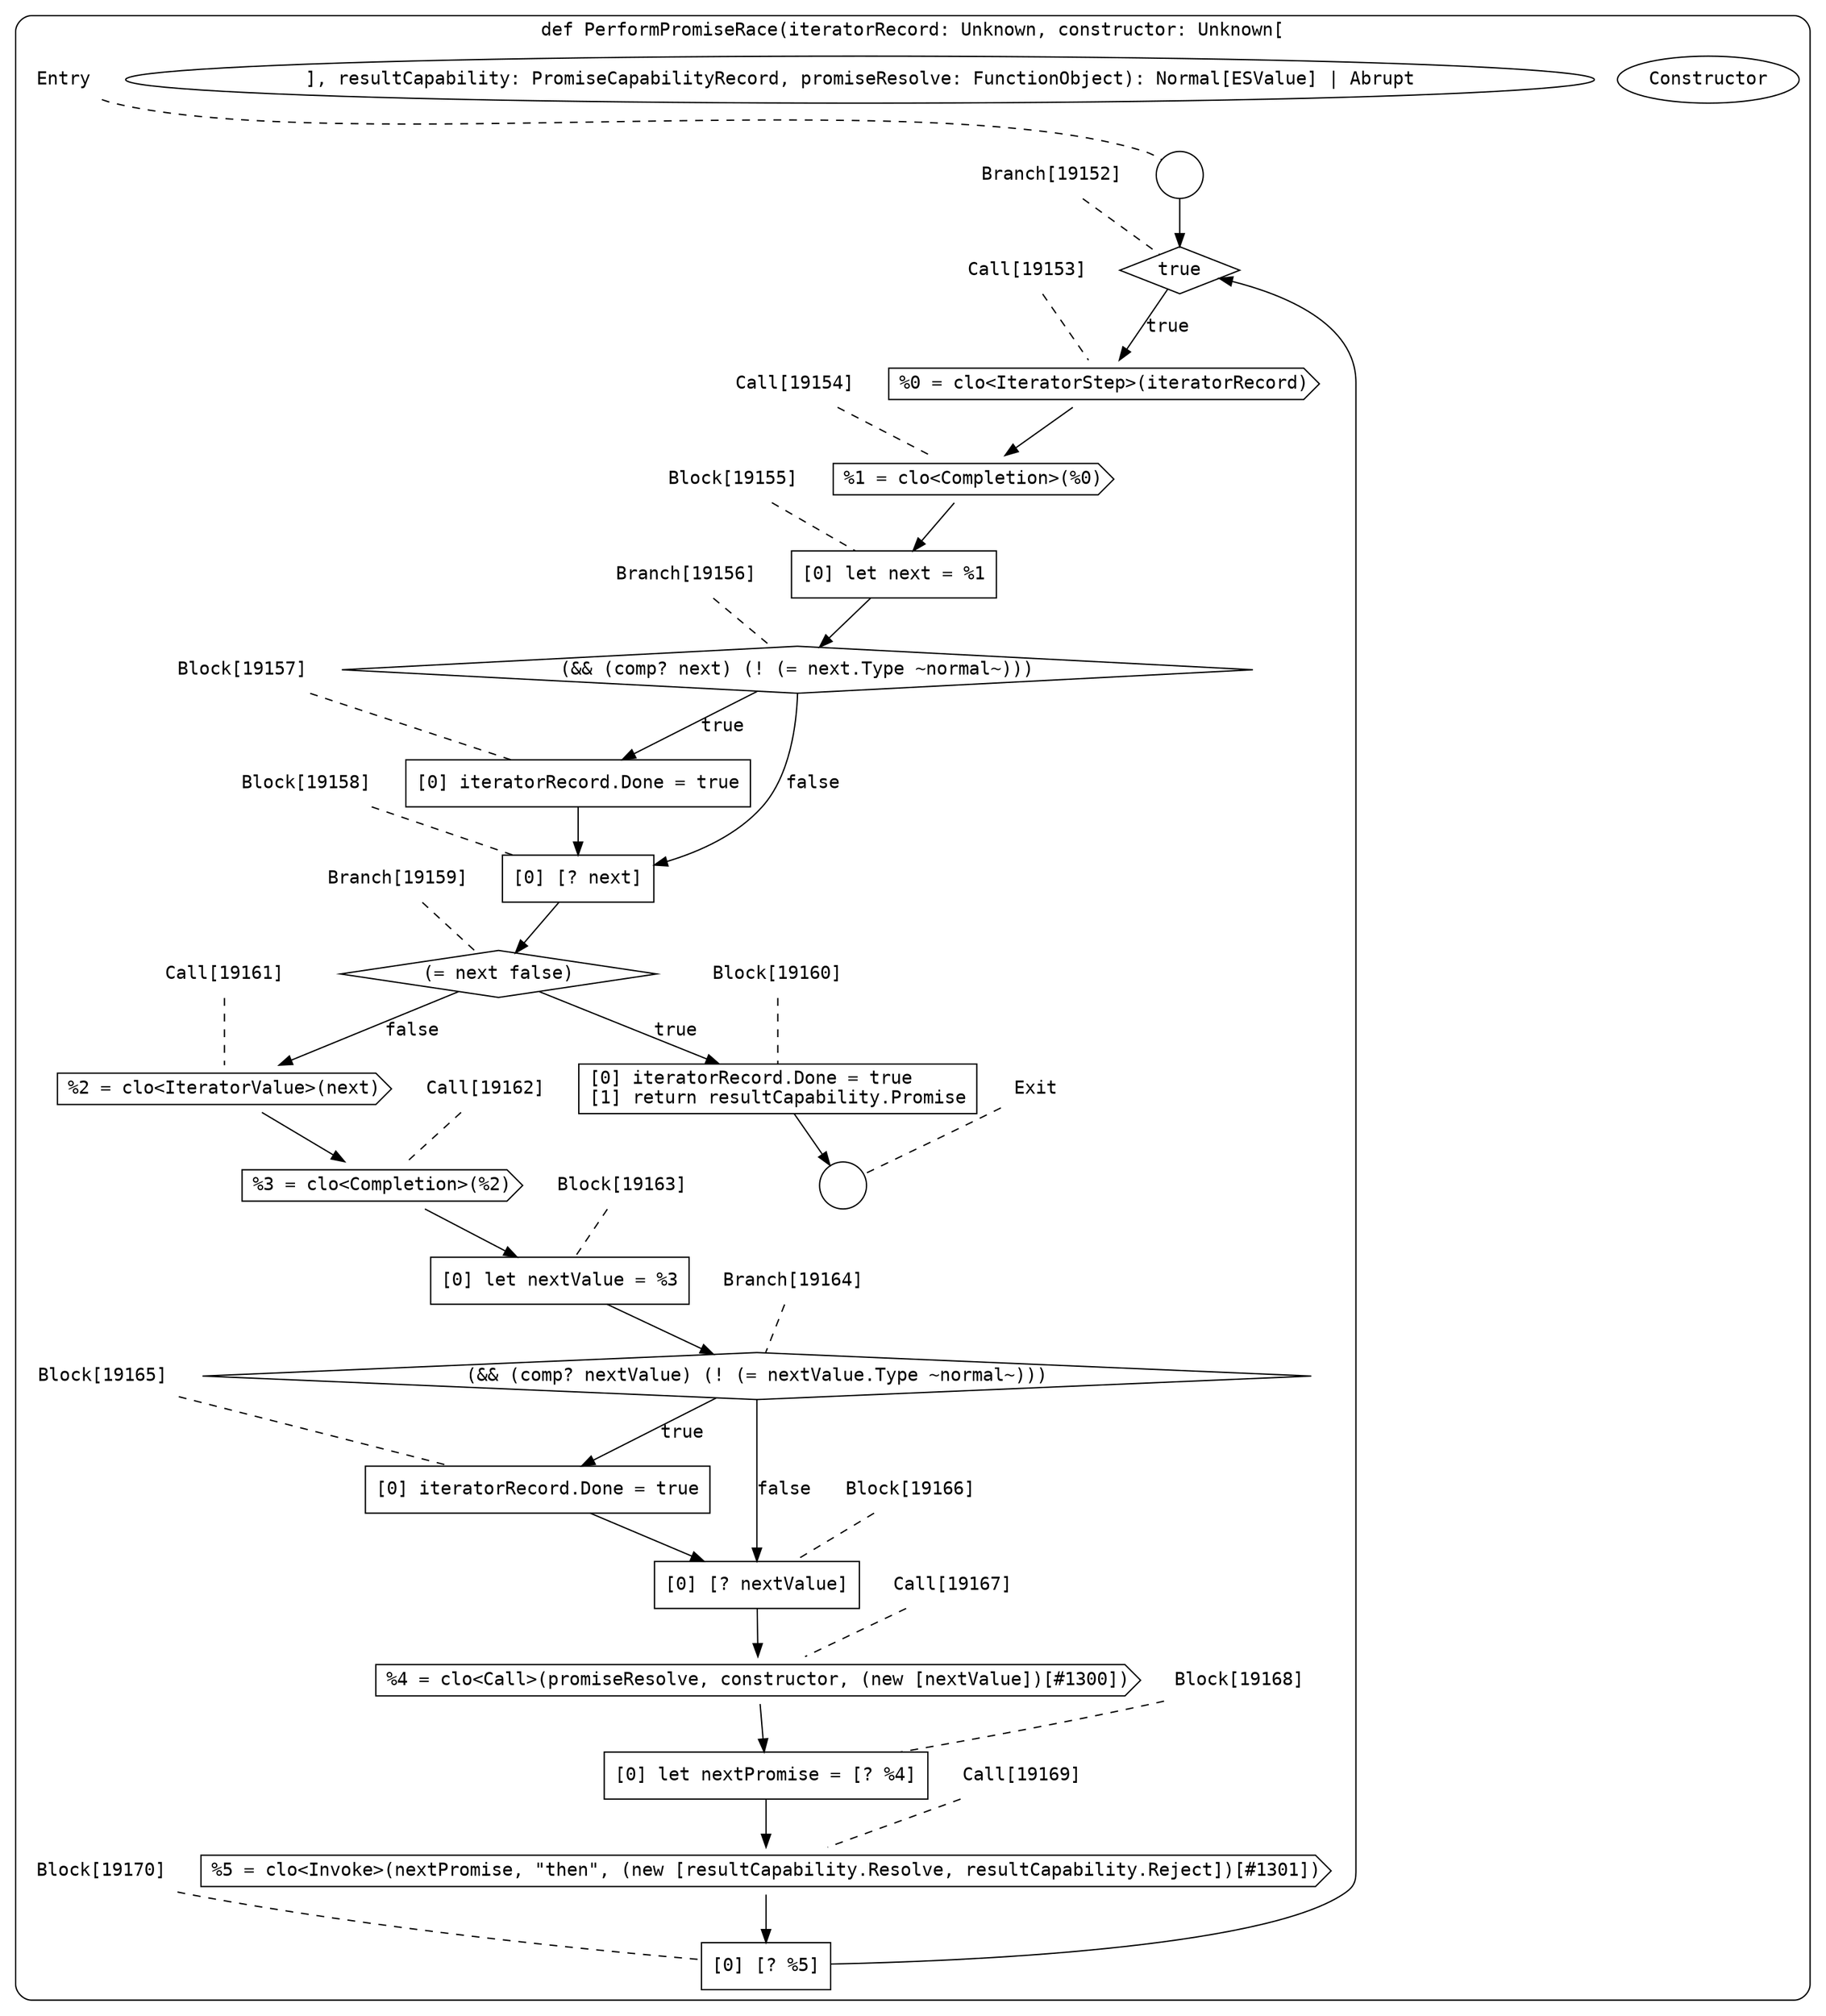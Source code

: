 digraph {
  graph [fontname = "Consolas"]
  node [fontname = "Consolas"]
  edge [fontname = "Consolas"]
  subgraph cluster2593 {
    label = "def PerformPromiseRace(iteratorRecord: Unknown, constructor: Unknown["Constructor"], resultCapability: PromiseCapabilityRecord, promiseResolve: FunctionObject): Normal[ESValue] | Abrupt"
    style = rounded
    cluster2593_entry_name [shape=none, label=<<font color="black">Entry</font>>]
    cluster2593_entry_name -> cluster2593_entry [arrowhead=none, color="black", style=dashed]
    cluster2593_entry [shape=circle label=" " color="black" fillcolor="white" style=filled]
    cluster2593_entry -> node19152 [color="black"]
    cluster2593_exit_name [shape=none, label=<<font color="black">Exit</font>>]
    cluster2593_exit_name -> cluster2593_exit [arrowhead=none, color="black", style=dashed]
    cluster2593_exit [shape=circle label=" " color="black" fillcolor="white" style=filled]
    node19152_name [shape=none, label=<<font color="black">Branch[19152]</font>>]
    node19152_name -> node19152 [arrowhead=none, color="black", style=dashed]
    node19152 [shape=diamond, label=<<font color="black">true</font>> color="black" fillcolor="white", style=filled]
    node19152 -> node19153 [label=<<font color="black">true</font>> color="black"]
    node19153_name [shape=none, label=<<font color="black">Call[19153]</font>>]
    node19153_name -> node19153 [arrowhead=none, color="black", style=dashed]
    node19153 [shape=cds, label=<<font color="black">%0 = clo&lt;IteratorStep&gt;(iteratorRecord)</font>> color="black" fillcolor="white", style=filled]
    node19153 -> node19154 [color="black"]
    node19154_name [shape=none, label=<<font color="black">Call[19154]</font>>]
    node19154_name -> node19154 [arrowhead=none, color="black", style=dashed]
    node19154 [shape=cds, label=<<font color="black">%1 = clo&lt;Completion&gt;(%0)</font>> color="black" fillcolor="white", style=filled]
    node19154 -> node19155 [color="black"]
    node19155_name [shape=none, label=<<font color="black">Block[19155]</font>>]
    node19155_name -> node19155 [arrowhead=none, color="black", style=dashed]
    node19155 [shape=box, label=<<font color="black">[0] let next = %1<BR ALIGN="LEFT"/></font>> color="black" fillcolor="white", style=filled]
    node19155 -> node19156 [color="black"]
    node19156_name [shape=none, label=<<font color="black">Branch[19156]</font>>]
    node19156_name -> node19156 [arrowhead=none, color="black", style=dashed]
    node19156 [shape=diamond, label=<<font color="black">(&amp;&amp; (comp? next) (! (= next.Type ~normal~)))</font>> color="black" fillcolor="white", style=filled]
    node19156 -> node19157 [label=<<font color="black">true</font>> color="black"]
    node19156 -> node19158 [label=<<font color="black">false</font>> color="black"]
    node19157_name [shape=none, label=<<font color="black">Block[19157]</font>>]
    node19157_name -> node19157 [arrowhead=none, color="black", style=dashed]
    node19157 [shape=box, label=<<font color="black">[0] iteratorRecord.Done = true<BR ALIGN="LEFT"/></font>> color="black" fillcolor="white", style=filled]
    node19157 -> node19158 [color="black"]
    node19158_name [shape=none, label=<<font color="black">Block[19158]</font>>]
    node19158_name -> node19158 [arrowhead=none, color="black", style=dashed]
    node19158 [shape=box, label=<<font color="black">[0] [? next]<BR ALIGN="LEFT"/></font>> color="black" fillcolor="white", style=filled]
    node19158 -> node19159 [color="black"]
    node19159_name [shape=none, label=<<font color="black">Branch[19159]</font>>]
    node19159_name -> node19159 [arrowhead=none, color="black", style=dashed]
    node19159 [shape=diamond, label=<<font color="black">(= next false)</font>> color="black" fillcolor="white", style=filled]
    node19159 -> node19160 [label=<<font color="black">true</font>> color="black"]
    node19159 -> node19161 [label=<<font color="black">false</font>> color="black"]
    node19160_name [shape=none, label=<<font color="black">Block[19160]</font>>]
    node19160_name -> node19160 [arrowhead=none, color="black", style=dashed]
    node19160 [shape=box, label=<<font color="black">[0] iteratorRecord.Done = true<BR ALIGN="LEFT"/>[1] return resultCapability.Promise<BR ALIGN="LEFT"/></font>> color="black" fillcolor="white", style=filled]
    node19160 -> cluster2593_exit [color="black"]
    node19161_name [shape=none, label=<<font color="black">Call[19161]</font>>]
    node19161_name -> node19161 [arrowhead=none, color="black", style=dashed]
    node19161 [shape=cds, label=<<font color="black">%2 = clo&lt;IteratorValue&gt;(next)</font>> color="black" fillcolor="white", style=filled]
    node19161 -> node19162 [color="black"]
    node19162_name [shape=none, label=<<font color="black">Call[19162]</font>>]
    node19162_name -> node19162 [arrowhead=none, color="black", style=dashed]
    node19162 [shape=cds, label=<<font color="black">%3 = clo&lt;Completion&gt;(%2)</font>> color="black" fillcolor="white", style=filled]
    node19162 -> node19163 [color="black"]
    node19163_name [shape=none, label=<<font color="black">Block[19163]</font>>]
    node19163_name -> node19163 [arrowhead=none, color="black", style=dashed]
    node19163 [shape=box, label=<<font color="black">[0] let nextValue = %3<BR ALIGN="LEFT"/></font>> color="black" fillcolor="white", style=filled]
    node19163 -> node19164 [color="black"]
    node19164_name [shape=none, label=<<font color="black">Branch[19164]</font>>]
    node19164_name -> node19164 [arrowhead=none, color="black", style=dashed]
    node19164 [shape=diamond, label=<<font color="black">(&amp;&amp; (comp? nextValue) (! (= nextValue.Type ~normal~)))</font>> color="black" fillcolor="white", style=filled]
    node19164 -> node19165 [label=<<font color="black">true</font>> color="black"]
    node19164 -> node19166 [label=<<font color="black">false</font>> color="black"]
    node19165_name [shape=none, label=<<font color="black">Block[19165]</font>>]
    node19165_name -> node19165 [arrowhead=none, color="black", style=dashed]
    node19165 [shape=box, label=<<font color="black">[0] iteratorRecord.Done = true<BR ALIGN="LEFT"/></font>> color="black" fillcolor="white", style=filled]
    node19165 -> node19166 [color="black"]
    node19166_name [shape=none, label=<<font color="black">Block[19166]</font>>]
    node19166_name -> node19166 [arrowhead=none, color="black", style=dashed]
    node19166 [shape=box, label=<<font color="black">[0] [? nextValue]<BR ALIGN="LEFT"/></font>> color="black" fillcolor="white", style=filled]
    node19166 -> node19167 [color="black"]
    node19167_name [shape=none, label=<<font color="black">Call[19167]</font>>]
    node19167_name -> node19167 [arrowhead=none, color="black", style=dashed]
    node19167 [shape=cds, label=<<font color="black">%4 = clo&lt;Call&gt;(promiseResolve, constructor, (new [nextValue])[#1300])</font>> color="black" fillcolor="white", style=filled]
    node19167 -> node19168 [color="black"]
    node19168_name [shape=none, label=<<font color="black">Block[19168]</font>>]
    node19168_name -> node19168 [arrowhead=none, color="black", style=dashed]
    node19168 [shape=box, label=<<font color="black">[0] let nextPromise = [? %4]<BR ALIGN="LEFT"/></font>> color="black" fillcolor="white", style=filled]
    node19168 -> node19169 [color="black"]
    node19169_name [shape=none, label=<<font color="black">Call[19169]</font>>]
    node19169_name -> node19169 [arrowhead=none, color="black", style=dashed]
    node19169 [shape=cds, label=<<font color="black">%5 = clo&lt;Invoke&gt;(nextPromise, &quot;then&quot;, (new [resultCapability.Resolve, resultCapability.Reject])[#1301])</font>> color="black" fillcolor="white", style=filled]
    node19169 -> node19170 [color="black"]
    node19170_name [shape=none, label=<<font color="black">Block[19170]</font>>]
    node19170_name -> node19170 [arrowhead=none, color="black", style=dashed]
    node19170 [shape=box, label=<<font color="black">[0] [? %5]<BR ALIGN="LEFT"/></font>> color="black" fillcolor="white", style=filled]
    node19170 -> node19152 [color="black"]
  }
}
